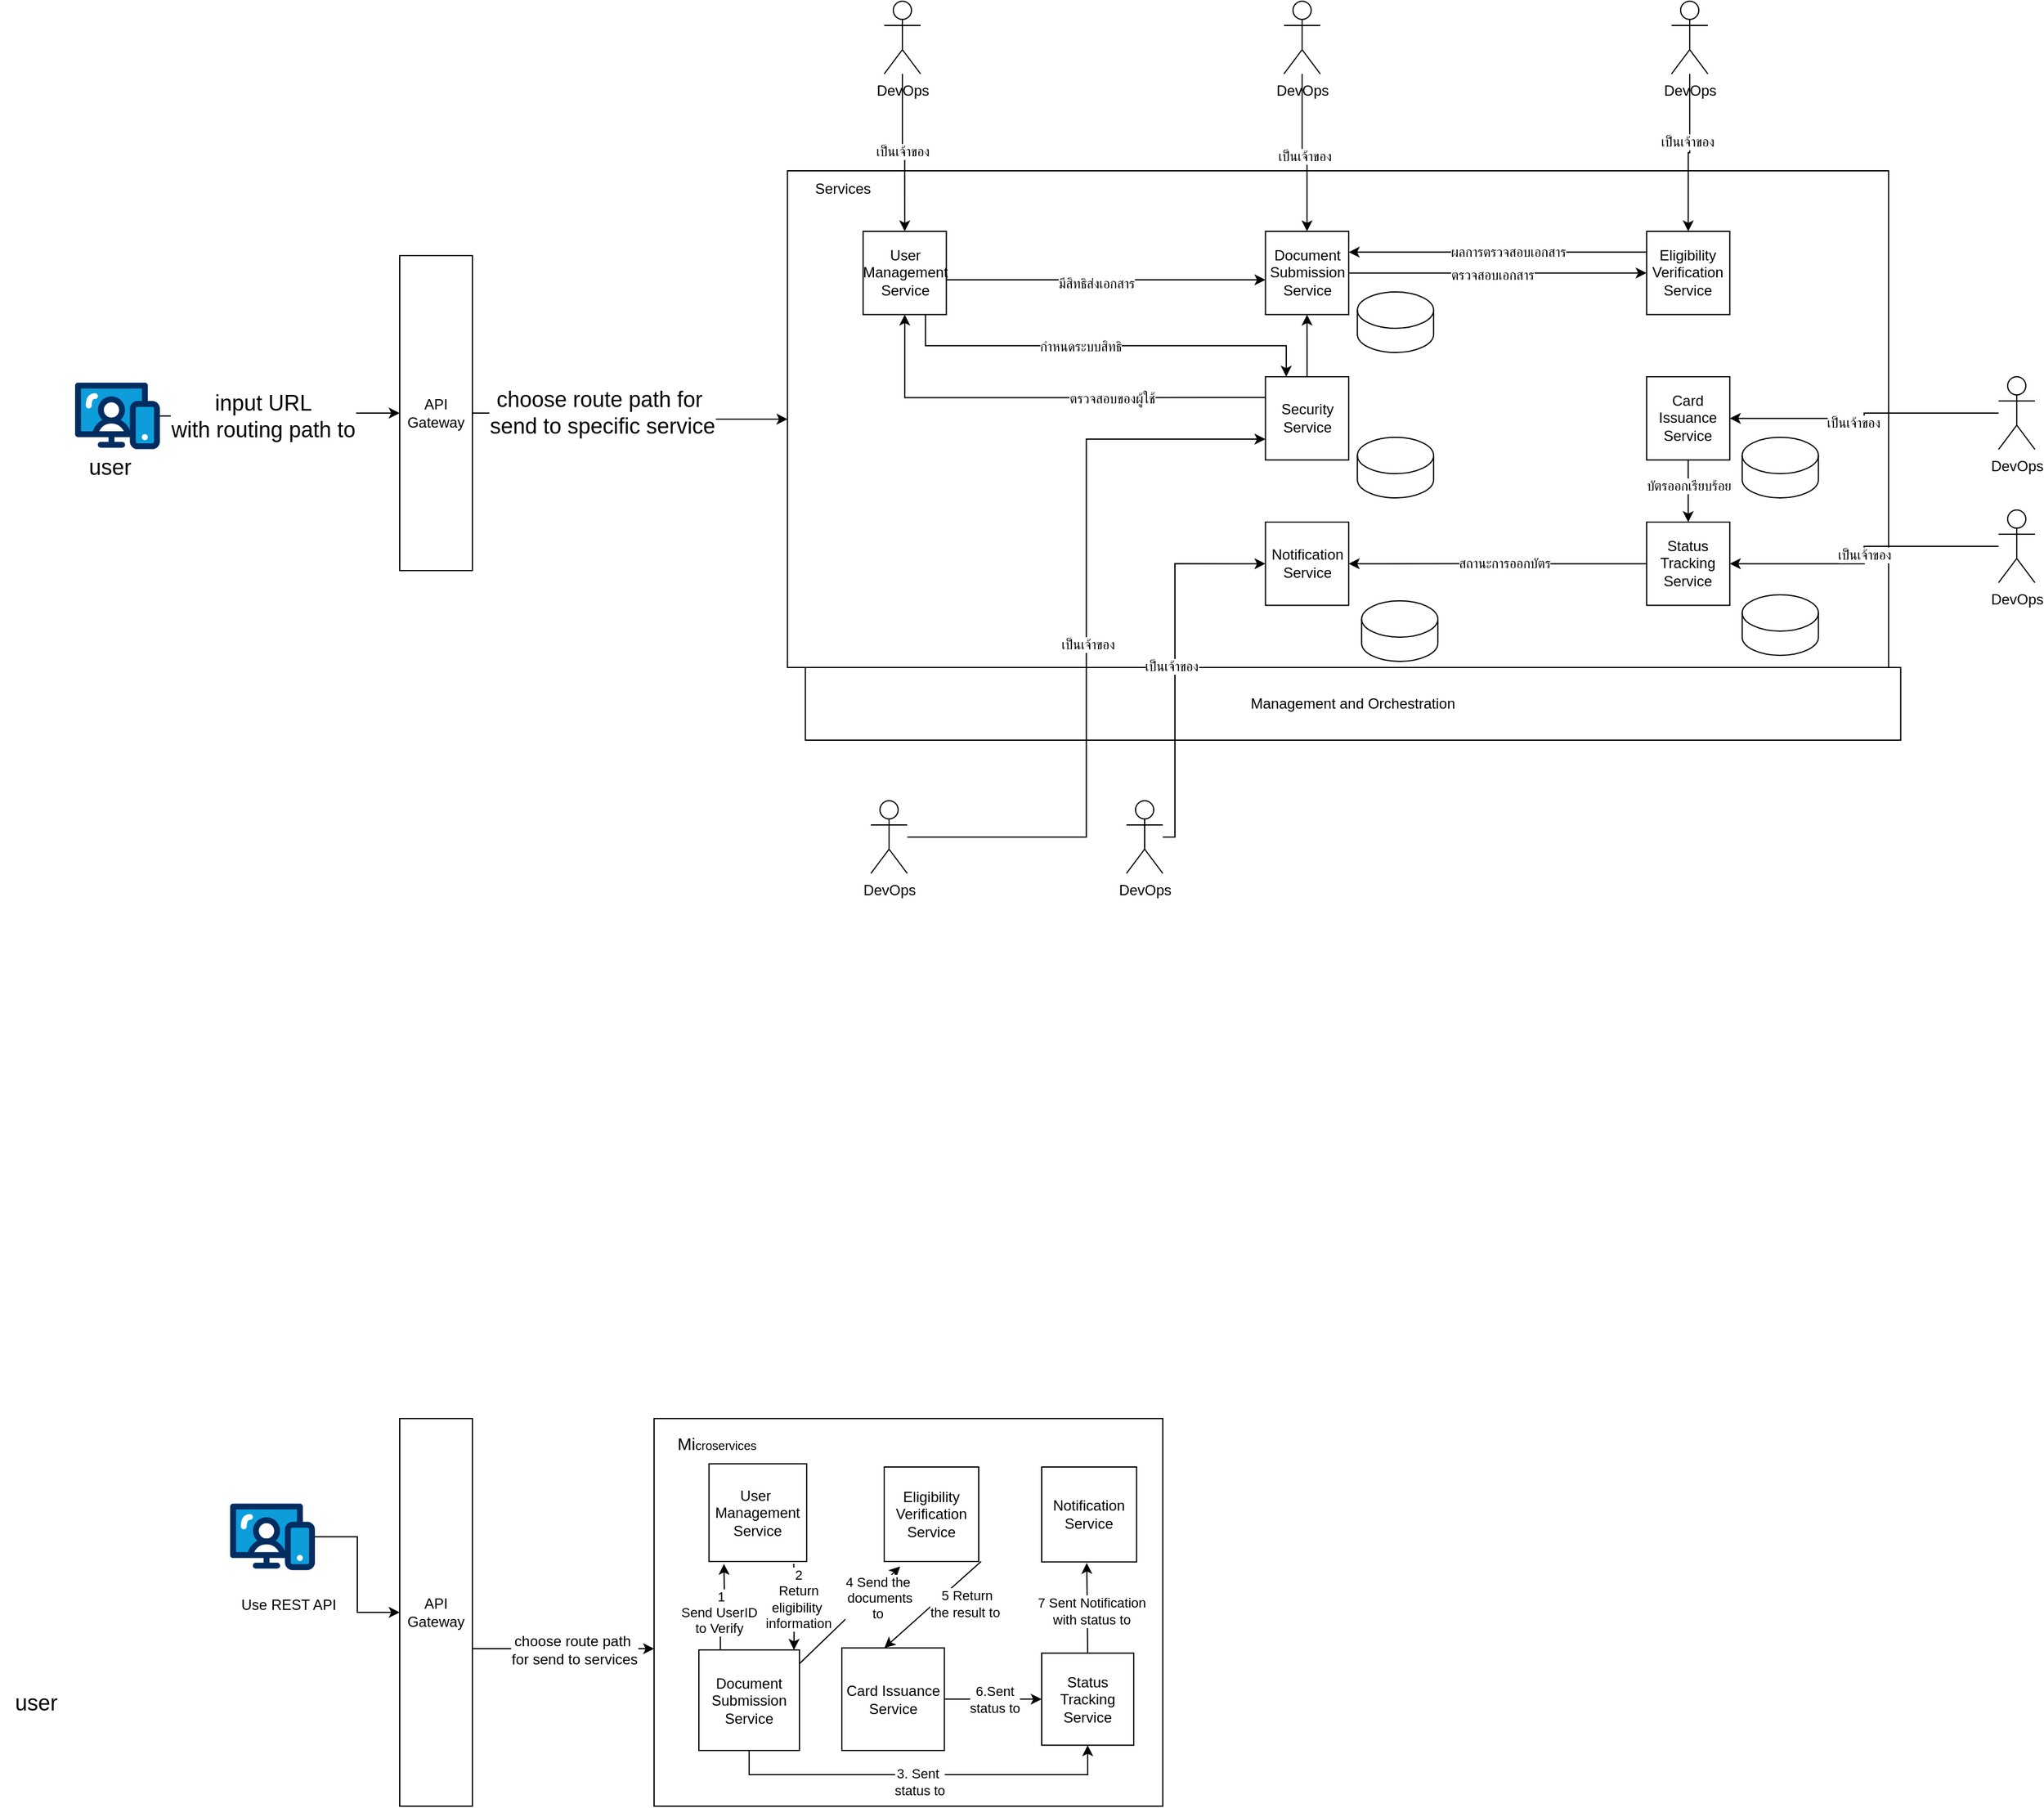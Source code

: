 <mxfile version="24.4.0" type="github">
  <diagram name="Page-1" id="LerU0bCvFQjhh9iSL9_E">
    <mxGraphModel dx="1663" dy="469" grid="1" gridSize="10" guides="1" tooltips="1" connect="1" arrows="1" fold="1" page="1" pageScale="1" pageWidth="827" pageHeight="1169" math="0" shadow="0">
      <root>
        <mxCell id="0" />
        <mxCell id="1" parent="0" />
        <mxCell id="JFElshMfYDLleOXP6mhj-92" style="edgeStyle=orthogonalEdgeStyle;rounded=0;orthogonalLoop=1;jettySize=auto;html=1;exitX=1;exitY=0.5;exitDx=0;exitDy=0;" parent="1" source="JFElshMfYDLleOXP6mhj-24" target="JFElshMfYDLleOXP6mhj-60" edge="1">
          <mxGeometry relative="1" as="geometry" />
        </mxCell>
        <mxCell id="HoZ4s7lHlm2FK1tdAZnh-4" value="choose route path for&amp;nbsp;&lt;div style=&quot;font-size: 18px;&quot;&gt;send to specific service&lt;/div&gt;" style="edgeLabel;html=1;align=center;verticalAlign=middle;resizable=0;points=[];fontSize=18;" vertex="1" connectable="0" parent="JFElshMfYDLleOXP6mhj-92">
          <mxGeometry x="-0.193" relative="1" as="geometry">
            <mxPoint as="offset" />
          </mxGeometry>
        </mxCell>
        <mxCell id="JFElshMfYDLleOXP6mhj-24" value="API Gateway" style="rounded=0;whiteSpace=wrap;html=1;" parent="1" vertex="1">
          <mxGeometry x="10" y="240" width="60" height="260" as="geometry" />
        </mxCell>
        <mxCell id="JFElshMfYDLleOXP6mhj-29" value="" style="group" parent="1" vertex="1" connectable="0">
          <mxGeometry x="480" y="190" width="790" height="860" as="geometry" />
        </mxCell>
        <mxCell id="JFElshMfYDLleOXP6mhj-60" value="" style="verticalLabelPosition=bottom;verticalAlign=top;html=1;shape=mxgraph.basic.rect;fillColor2=none;strokeWidth=1;size=20;indent=5;" parent="JFElshMfYDLleOXP6mhj-29" vertex="1">
          <mxGeometry x="-149.856" y="-20" width="909.067" height="410" as="geometry" />
        </mxCell>
        <mxCell id="JFElshMfYDLleOXP6mhj-14" style="edgeStyle=orthogonalEdgeStyle;rounded=0;orthogonalLoop=1;jettySize=auto;html=1;entryX=0;entryY=0.5;entryDx=0;entryDy=0;" parent="JFElshMfYDLleOXP6mhj-29" source="JFElshMfYDLleOXP6mhj-1" target="JFElshMfYDLleOXP6mhj-2" edge="1">
          <mxGeometry relative="1" as="geometry" />
        </mxCell>
        <mxCell id="JFElshMfYDLleOXP6mhj-79" value="ตรวจสอบเอกสาร" style="edgeLabel;html=1;align=center;verticalAlign=middle;resizable=0;points=[];" parent="JFElshMfYDLleOXP6mhj-14" vertex="1" connectable="0">
          <mxGeometry x="-0.036" y="-1" relative="1" as="geometry">
            <mxPoint as="offset" />
          </mxGeometry>
        </mxCell>
        <mxCell id="JFElshMfYDLleOXP6mhj-1" value="Document Submission Service" style="whiteSpace=wrap;html=1;aspect=fixed;" parent="JFElshMfYDLleOXP6mhj-29" vertex="1">
          <mxGeometry x="244.749" y="30" width="68.696" height="68.696" as="geometry" />
        </mxCell>
        <mxCell id="JFElshMfYDLleOXP6mhj-71" style="edgeStyle=orthogonalEdgeStyle;rounded=0;orthogonalLoop=1;jettySize=auto;html=1;exitX=0;exitY=0.25;exitDx=0;exitDy=0;entryX=1;entryY=0.25;entryDx=0;entryDy=0;" parent="JFElshMfYDLleOXP6mhj-29" source="JFElshMfYDLleOXP6mhj-2" target="JFElshMfYDLleOXP6mhj-1" edge="1">
          <mxGeometry relative="1" as="geometry" />
        </mxCell>
        <mxCell id="JFElshMfYDLleOXP6mhj-80" value="ผลการตรวจสอบเอกสาร" style="edgeLabel;html=1;align=center;verticalAlign=middle;resizable=0;points=[];" parent="JFElshMfYDLleOXP6mhj-71" vertex="1" connectable="0">
          <mxGeometry x="-0.07" relative="1" as="geometry">
            <mxPoint as="offset" />
          </mxGeometry>
        </mxCell>
        <mxCell id="JFElshMfYDLleOXP6mhj-2" value="Eligibility Verification Service" style="whiteSpace=wrap;html=1;aspect=fixed;" parent="JFElshMfYDLleOXP6mhj-29" vertex="1">
          <mxGeometry x="559.426" y="30" width="68.696" height="68.696" as="geometry" />
        </mxCell>
        <mxCell id="JFElshMfYDLleOXP6mhj-18" style="edgeStyle=orthogonalEdgeStyle;rounded=0;orthogonalLoop=1;jettySize=auto;html=1;entryX=0.5;entryY=0;entryDx=0;entryDy=0;" parent="JFElshMfYDLleOXP6mhj-29" source="JFElshMfYDLleOXP6mhj-4" target="JFElshMfYDLleOXP6mhj-6" edge="1">
          <mxGeometry relative="1" as="geometry" />
        </mxCell>
        <mxCell id="JFElshMfYDLleOXP6mhj-97" value="บัตรออกเรียบร้อย" style="edgeLabel;html=1;align=center;verticalAlign=middle;resizable=0;points=[];" parent="JFElshMfYDLleOXP6mhj-18" vertex="1" connectable="0">
          <mxGeometry x="-0.187" relative="1" as="geometry">
            <mxPoint as="offset" />
          </mxGeometry>
        </mxCell>
        <mxCell id="JFElshMfYDLleOXP6mhj-4" value="Card Issuance Service" style="whiteSpace=wrap;html=1;aspect=fixed;" parent="JFElshMfYDLleOXP6mhj-29" vertex="1">
          <mxGeometry x="559.426" y="150" width="68.696" height="68.696" as="geometry" />
        </mxCell>
        <mxCell id="JFElshMfYDLleOXP6mhj-19" style="edgeStyle=orthogonalEdgeStyle;rounded=0;orthogonalLoop=1;jettySize=auto;html=1;exitX=0;exitY=0.5;exitDx=0;exitDy=0;" parent="JFElshMfYDLleOXP6mhj-29" source="JFElshMfYDLleOXP6mhj-6" target="JFElshMfYDLleOXP6mhj-8" edge="1">
          <mxGeometry relative="1" as="geometry" />
        </mxCell>
        <mxCell id="JFElshMfYDLleOXP6mhj-95" value="สถานะการออกบัตร" style="edgeLabel;html=1;align=center;verticalAlign=middle;resizable=0;points=[];" parent="JFElshMfYDLleOXP6mhj-19" vertex="1" connectable="0">
          <mxGeometry x="-0.045" y="-1" relative="1" as="geometry">
            <mxPoint as="offset" />
          </mxGeometry>
        </mxCell>
        <mxCell id="JFElshMfYDLleOXP6mhj-6" value="Status Tracking Service" style="whiteSpace=wrap;html=1;aspect=fixed;" parent="JFElshMfYDLleOXP6mhj-29" vertex="1">
          <mxGeometry x="559.426" y="270" width="68.696" height="68.696" as="geometry" />
        </mxCell>
        <mxCell id="JFElshMfYDLleOXP6mhj-17" style="edgeStyle=orthogonalEdgeStyle;rounded=0;orthogonalLoop=1;jettySize=auto;html=1;exitX=0.5;exitY=0;exitDx=0;exitDy=0;" parent="JFElshMfYDLleOXP6mhj-29" source="JFElshMfYDLleOXP6mhj-7" target="JFElshMfYDLleOXP6mhj-1" edge="1">
          <mxGeometry relative="1" as="geometry" />
        </mxCell>
        <mxCell id="JFElshMfYDLleOXP6mhj-21" style="edgeStyle=orthogonalEdgeStyle;rounded=0;orthogonalLoop=1;jettySize=auto;html=1;exitX=0;exitY=0.25;exitDx=0;exitDy=0;" parent="JFElshMfYDLleOXP6mhj-29" source="JFElshMfYDLleOXP6mhj-7" target="JFElshMfYDLleOXP6mhj-20" edge="1">
          <mxGeometry relative="1" as="geometry" />
        </mxCell>
        <mxCell id="JFElshMfYDLleOXP6mhj-77" value="ตรวจสอบของผู้ใช้" style="edgeLabel;html=1;align=center;verticalAlign=middle;resizable=0;points=[];" parent="JFElshMfYDLleOXP6mhj-21" vertex="1" connectable="0">
          <mxGeometry x="-0.308" y="1" relative="1" as="geometry">
            <mxPoint as="offset" />
          </mxGeometry>
        </mxCell>
        <mxCell id="JFElshMfYDLleOXP6mhj-7" value="Security Service" style="whiteSpace=wrap;html=1;aspect=fixed;" parent="JFElshMfYDLleOXP6mhj-29" vertex="1">
          <mxGeometry x="244.749" y="150" width="68.696" height="68.696" as="geometry" />
        </mxCell>
        <mxCell id="JFElshMfYDLleOXP6mhj-8" value="Notification Service" style="whiteSpace=wrap;html=1;aspect=fixed;" parent="JFElshMfYDLleOXP6mhj-29" vertex="1">
          <mxGeometry x="244.749" y="270" width="68.696" height="68.696" as="geometry" />
        </mxCell>
        <mxCell id="JFElshMfYDLleOXP6mhj-12" value="" style="shape=cylinder3;whiteSpace=wrap;html=1;boundedLbl=1;backgroundOutline=1;size=15;" parent="JFElshMfYDLleOXP6mhj-29" vertex="1">
          <mxGeometry x="320.641" y="80" width="62.935" height="50" as="geometry" />
        </mxCell>
        <mxCell id="JFElshMfYDLleOXP6mhj-22" style="edgeStyle=orthogonalEdgeStyle;rounded=0;orthogonalLoop=1;jettySize=auto;html=1;exitX=0.75;exitY=1;exitDx=0;exitDy=0;entryX=0.25;entryY=0;entryDx=0;entryDy=0;" parent="JFElshMfYDLleOXP6mhj-29" source="JFElshMfYDLleOXP6mhj-20" target="JFElshMfYDLleOXP6mhj-7" edge="1">
          <mxGeometry relative="1" as="geometry" />
        </mxCell>
        <mxCell id="JFElshMfYDLleOXP6mhj-78" value="กำหนดระบบสิทธิ" style="edgeLabel;html=1;align=center;verticalAlign=middle;resizable=0;points=[];" parent="JFElshMfYDLleOXP6mhj-22" vertex="1" connectable="0">
          <mxGeometry x="-0.124" relative="1" as="geometry">
            <mxPoint as="offset" />
          </mxGeometry>
        </mxCell>
        <mxCell id="JFElshMfYDLleOXP6mhj-73" style="edgeStyle=orthogonalEdgeStyle;rounded=0;orthogonalLoop=1;jettySize=auto;html=1;exitX=1;exitY=0.5;exitDx=0;exitDy=0;" parent="JFElshMfYDLleOXP6mhj-29" source="JFElshMfYDLleOXP6mhj-20" target="JFElshMfYDLleOXP6mhj-1" edge="1">
          <mxGeometry relative="1" as="geometry">
            <Array as="points">
              <mxPoint x="209.785" y="70" />
              <mxPoint x="209.785" y="70" />
            </Array>
          </mxGeometry>
        </mxCell>
        <mxCell id="JFElshMfYDLleOXP6mhj-74" value="มีสิทธิส่งเอกสาร" style="edgeLabel;html=1;align=center;verticalAlign=middle;resizable=0;points=[];" parent="JFElshMfYDLleOXP6mhj-73" vertex="1" connectable="0">
          <mxGeometry x="-0.042" y="-3" relative="1" as="geometry">
            <mxPoint as="offset" />
          </mxGeometry>
        </mxCell>
        <mxCell id="JFElshMfYDLleOXP6mhj-20" value="User Management Service" style="whiteSpace=wrap;html=1;aspect=fixed;" parent="JFElshMfYDLleOXP6mhj-29" vertex="1">
          <mxGeometry x="-87.41" y="30" width="68.696" height="68.696" as="geometry" />
        </mxCell>
        <mxCell id="JFElshMfYDLleOXP6mhj-55" value="" style="shape=cylinder3;whiteSpace=wrap;html=1;boundedLbl=1;backgroundOutline=1;size=15;" parent="JFElshMfYDLleOXP6mhj-29" vertex="1">
          <mxGeometry x="638.318" y="200" width="62.935" height="50" as="geometry" />
        </mxCell>
        <mxCell id="JFElshMfYDLleOXP6mhj-56" value="" style="shape=cylinder3;whiteSpace=wrap;html=1;boundedLbl=1;backgroundOutline=1;size=15;" parent="JFElshMfYDLleOXP6mhj-29" vertex="1">
          <mxGeometry x="638.318" y="330" width="62.935" height="50" as="geometry" />
        </mxCell>
        <mxCell id="JFElshMfYDLleOXP6mhj-57" value="" style="shape=cylinder3;whiteSpace=wrap;html=1;boundedLbl=1;backgroundOutline=1;size=15;" parent="JFElshMfYDLleOXP6mhj-29" vertex="1">
          <mxGeometry x="324.138" y="335" width="62.935" height="50" as="geometry" />
        </mxCell>
        <mxCell id="JFElshMfYDLleOXP6mhj-58" value="" style="shape=cylinder3;whiteSpace=wrap;html=1;boundedLbl=1;backgroundOutline=1;size=15;" parent="JFElshMfYDLleOXP6mhj-29" vertex="1">
          <mxGeometry x="320.641" y="200" width="62.935" height="50" as="geometry" />
        </mxCell>
        <mxCell id="JFElshMfYDLleOXP6mhj-86" value="Management and Orchestration" style="rounded=0;whiteSpace=wrap;html=1;" parent="JFElshMfYDLleOXP6mhj-29" vertex="1">
          <mxGeometry x="-135.132" y="390" width="904.342" height="60" as="geometry" />
        </mxCell>
        <mxCell id="JFElshMfYDLleOXP6mhj-87" value="Services" style="text;html=1;align=center;verticalAlign=middle;whiteSpace=wrap;rounded=0;" parent="JFElshMfYDLleOXP6mhj-29" vertex="1">
          <mxGeometry x="-135.132" y="-20" width="62.368" height="30" as="geometry" />
        </mxCell>
        <mxCell id="JFElshMfYDLleOXP6mhj-118" style="edgeStyle=orthogonalEdgeStyle;rounded=0;orthogonalLoop=1;jettySize=auto;html=1;entryX=0;entryY=0.5;entryDx=0;entryDy=0;" parent="JFElshMfYDLleOXP6mhj-29" source="JFElshMfYDLleOXP6mhj-106" target="JFElshMfYDLleOXP6mhj-8" edge="1">
          <mxGeometry relative="1" as="geometry">
            <Array as="points">
              <mxPoint x="170" y="530" />
              <mxPoint x="170" y="304" />
            </Array>
          </mxGeometry>
        </mxCell>
        <mxCell id="JFElshMfYDLleOXP6mhj-119" value="เป็นเจ้าของ" style="edgeLabel;html=1;align=center;verticalAlign=middle;resizable=0;points=[];" parent="JFElshMfYDLleOXP6mhj-118" vertex="1" connectable="0">
          <mxGeometry x="-0.025" y="3" relative="1" as="geometry">
            <mxPoint as="offset" />
          </mxGeometry>
        </mxCell>
        <mxCell id="JFElshMfYDLleOXP6mhj-106" value="&lt;div&gt;DevOps&lt;/div&gt;" style="shape=umlActor;verticalLabelPosition=bottom;verticalAlign=top;html=1;outlineConnect=0;" parent="JFElshMfYDLleOXP6mhj-29" vertex="1">
          <mxGeometry x="130" y="500" width="30" height="60" as="geometry" />
        </mxCell>
        <mxCell id="JFElshMfYDLleOXP6mhj-110" style="edgeStyle=orthogonalEdgeStyle;rounded=0;orthogonalLoop=1;jettySize=auto;html=1;" parent="1" source="JFElshMfYDLleOXP6mhj-30" target="JFElshMfYDLleOXP6mhj-1" edge="1">
          <mxGeometry relative="1" as="geometry" />
        </mxCell>
        <mxCell id="JFElshMfYDLleOXP6mhj-111" value="เป็นเจ้าของ" style="edgeLabel;html=1;align=center;verticalAlign=middle;resizable=0;points=[];" parent="JFElshMfYDLleOXP6mhj-110" vertex="1" connectable="0">
          <mxGeometry x="0.091" y="-2" relative="1" as="geometry">
            <mxPoint y="-1" as="offset" />
          </mxGeometry>
        </mxCell>
        <mxCell id="JFElshMfYDLleOXP6mhj-30" value="&lt;div&gt;DevOps&lt;/div&gt;" style="shape=umlActor;verticalLabelPosition=bottom;verticalAlign=top;html=1;outlineConnect=0;" parent="1" vertex="1">
          <mxGeometry x="740" y="30" width="30" height="60" as="geometry" />
        </mxCell>
        <mxCell id="JFElshMfYDLleOXP6mhj-35" style="edgeStyle=orthogonalEdgeStyle;rounded=0;orthogonalLoop=1;jettySize=auto;html=1;entryX=0;entryY=0.5;entryDx=0;entryDy=0;" parent="1" source="JFElshMfYDLleOXP6mhj-34" target="JFElshMfYDLleOXP6mhj-24" edge="1">
          <mxGeometry relative="1" as="geometry" />
        </mxCell>
        <mxCell id="HoZ4s7lHlm2FK1tdAZnh-3" value="input URL&lt;div style=&quot;font-size: 18px;&quot;&gt;with routing path to&lt;/div&gt;" style="edgeLabel;html=1;align=center;verticalAlign=middle;resizable=0;points=[];fontSize=18;" vertex="1" connectable="0" parent="JFElshMfYDLleOXP6mhj-35">
          <mxGeometry x="-0.153" relative="1" as="geometry">
            <mxPoint as="offset" />
          </mxGeometry>
        </mxCell>
        <mxCell id="JFElshMfYDLleOXP6mhj-34" value="" style="verticalLabelPosition=bottom;aspect=fixed;html=1;shape=mxgraph.salesforce.web;" parent="1" vertex="1">
          <mxGeometry x="-258" y="344.7" width="70" height="55.3" as="geometry" />
        </mxCell>
        <mxCell id="JFElshMfYDLleOXP6mhj-112" style="edgeStyle=orthogonalEdgeStyle;rounded=0;orthogonalLoop=1;jettySize=auto;html=1;entryX=0.5;entryY=0;entryDx=0;entryDy=0;" parent="1" source="JFElshMfYDLleOXP6mhj-100" target="JFElshMfYDLleOXP6mhj-2" edge="1">
          <mxGeometry relative="1" as="geometry" />
        </mxCell>
        <mxCell id="JFElshMfYDLleOXP6mhj-113" value="เป็นเจ้าของ" style="edgeLabel;html=1;align=center;verticalAlign=middle;resizable=0;points=[];" parent="JFElshMfYDLleOXP6mhj-112" vertex="1" connectable="0">
          <mxGeometry x="-0.152" y="-2" relative="1" as="geometry">
            <mxPoint as="offset" />
          </mxGeometry>
        </mxCell>
        <mxCell id="JFElshMfYDLleOXP6mhj-100" value="&lt;div&gt;DevOps&lt;/div&gt;" style="shape=umlActor;verticalLabelPosition=bottom;verticalAlign=top;html=1;outlineConnect=0;" parent="1" vertex="1">
          <mxGeometry x="1060" y="30" width="30" height="60" as="geometry" />
        </mxCell>
        <mxCell id="JFElshMfYDLleOXP6mhj-108" value="" style="edgeStyle=orthogonalEdgeStyle;rounded=0;orthogonalLoop=1;jettySize=auto;html=1;entryX=0.5;entryY=0;entryDx=0;entryDy=0;" parent="1" source="JFElshMfYDLleOXP6mhj-102" target="JFElshMfYDLleOXP6mhj-20" edge="1">
          <mxGeometry relative="1" as="geometry" />
        </mxCell>
        <mxCell id="JFElshMfYDLleOXP6mhj-109" value="เป็นเจ้าของ" style="edgeLabel;html=1;align=center;verticalAlign=middle;resizable=0;points=[];" parent="JFElshMfYDLleOXP6mhj-108" vertex="1" connectable="0">
          <mxGeometry x="-0.021" relative="1" as="geometry">
            <mxPoint y="-1" as="offset" />
          </mxGeometry>
        </mxCell>
        <mxCell id="JFElshMfYDLleOXP6mhj-102" value="&lt;div&gt;DevOps&lt;/div&gt;" style="shape=umlActor;verticalLabelPosition=bottom;verticalAlign=top;html=1;outlineConnect=0;" parent="1" vertex="1">
          <mxGeometry x="410" y="30" width="30" height="60" as="geometry" />
        </mxCell>
        <mxCell id="JFElshMfYDLleOXP6mhj-114" style="edgeStyle=orthogonalEdgeStyle;rounded=0;orthogonalLoop=1;jettySize=auto;html=1;" parent="1" source="JFElshMfYDLleOXP6mhj-104" target="JFElshMfYDLleOXP6mhj-4" edge="1">
          <mxGeometry relative="1" as="geometry" />
        </mxCell>
        <mxCell id="JFElshMfYDLleOXP6mhj-115" value="เป็นเจ้าของ" style="edgeLabel;html=1;align=center;verticalAlign=middle;resizable=0;points=[];" parent="JFElshMfYDLleOXP6mhj-114" vertex="1" connectable="0">
          <mxGeometry x="0.112" y="3" relative="1" as="geometry">
            <mxPoint x="1" as="offset" />
          </mxGeometry>
        </mxCell>
        <mxCell id="JFElshMfYDLleOXP6mhj-104" value="&lt;div&gt;DevOps&lt;/div&gt;" style="shape=umlActor;verticalLabelPosition=bottom;verticalAlign=top;html=1;outlineConnect=0;" parent="1" vertex="1">
          <mxGeometry x="1330" y="340" width="30" height="60" as="geometry" />
        </mxCell>
        <mxCell id="JFElshMfYDLleOXP6mhj-116" style="edgeStyle=orthogonalEdgeStyle;rounded=0;orthogonalLoop=1;jettySize=auto;html=1;" parent="1" source="JFElshMfYDLleOXP6mhj-105" target="JFElshMfYDLleOXP6mhj-6" edge="1">
          <mxGeometry relative="1" as="geometry" />
        </mxCell>
        <mxCell id="JFElshMfYDLleOXP6mhj-117" value="เป็นเจ้าของ" style="edgeLabel;html=1;align=center;verticalAlign=middle;resizable=0;points=[];" parent="JFElshMfYDLleOXP6mhj-116" vertex="1" connectable="0">
          <mxGeometry x="-0.003" relative="1" as="geometry">
            <mxPoint as="offset" />
          </mxGeometry>
        </mxCell>
        <mxCell id="JFElshMfYDLleOXP6mhj-105" value="&lt;div&gt;DevOps&lt;/div&gt;" style="shape=umlActor;verticalLabelPosition=bottom;verticalAlign=top;html=1;outlineConnect=0;" parent="1" vertex="1">
          <mxGeometry x="1330" y="450" width="30" height="60" as="geometry" />
        </mxCell>
        <mxCell id="JFElshMfYDLleOXP6mhj-120" style="edgeStyle=orthogonalEdgeStyle;rounded=0;orthogonalLoop=1;jettySize=auto;html=1;entryX=0;entryY=0.75;entryDx=0;entryDy=0;" parent="1" source="JFElshMfYDLleOXP6mhj-107" target="JFElshMfYDLleOXP6mhj-7" edge="1">
          <mxGeometry relative="1" as="geometry" />
        </mxCell>
        <mxCell id="JFElshMfYDLleOXP6mhj-121" value="เป็นเจ้าของ" style="edgeLabel;html=1;align=center;verticalAlign=middle;resizable=0;points=[];" parent="JFElshMfYDLleOXP6mhj-120" vertex="1" connectable="0">
          <mxGeometry x="-0.015" y="-1" relative="1" as="geometry">
            <mxPoint as="offset" />
          </mxGeometry>
        </mxCell>
        <mxCell id="JFElshMfYDLleOXP6mhj-107" value="&lt;div&gt;DevOps&lt;/div&gt;" style="shape=umlActor;verticalLabelPosition=bottom;verticalAlign=top;html=1;outlineConnect=0;" parent="1" vertex="1">
          <mxGeometry x="399" y="690" width="30" height="60" as="geometry" />
        </mxCell>
        <mxCell id="HoZ4s7lHlm2FK1tdAZnh-1" value="user" style="text;html=1;align=center;verticalAlign=middle;whiteSpace=wrap;rounded=0;fontSize=18;" vertex="1" parent="1">
          <mxGeometry x="-259" y="400" width="60" height="30" as="geometry" />
        </mxCell>
        <mxCell id="HoZ4s7lHlm2FK1tdAZnh-5" style="edgeStyle=orthogonalEdgeStyle;rounded=0;orthogonalLoop=1;jettySize=auto;html=1;exitX=1;exitY=0.5;exitDx=0;exitDy=0;" edge="1" parent="1" source="HoZ4s7lHlm2FK1tdAZnh-7" target="HoZ4s7lHlm2FK1tdAZnh-8">
          <mxGeometry relative="1" as="geometry">
            <Array as="points">
              <mxPoint x="100" y="1390" />
              <mxPoint x="100" y="1390" />
            </Array>
          </mxGeometry>
        </mxCell>
        <mxCell id="HoZ4s7lHlm2FK1tdAZnh-6" value="choose route path&amp;nbsp;&lt;div&gt;for send to services&lt;/div&gt;" style="edgeLabel;html=1;align=center;verticalAlign=middle;resizable=0;points=[];fontSize=12;" vertex="1" connectable="0" parent="HoZ4s7lHlm2FK1tdAZnh-5">
          <mxGeometry x="-0.193" relative="1" as="geometry">
            <mxPoint x="41" y="1" as="offset" />
          </mxGeometry>
        </mxCell>
        <mxCell id="HoZ4s7lHlm2FK1tdAZnh-7" value="API Gateway" style="rounded=0;whiteSpace=wrap;html=1;" vertex="1" parent="1">
          <mxGeometry x="10" y="1200" width="60" height="320" as="geometry" />
        </mxCell>
        <mxCell id="HoZ4s7lHlm2FK1tdAZnh-8" value="" style="verticalLabelPosition=bottom;verticalAlign=top;html=1;shape=mxgraph.basic.rect;fillColor2=none;strokeWidth=1;size=20;indent=5;" vertex="1" parent="1">
          <mxGeometry x="220" y="1200" width="420" height="320" as="geometry" />
        </mxCell>
        <mxCell id="HoZ4s7lHlm2FK1tdAZnh-63" value="" style="edgeStyle=orthogonalEdgeStyle;rounded=0;orthogonalLoop=1;jettySize=auto;html=1;exitX=0.214;exitY=0.011;exitDx=0;exitDy=0;exitPerimeter=0;" edge="1" parent="1" source="HoZ4s7lHlm2FK1tdAZnh-11">
          <mxGeometry relative="1" as="geometry">
            <mxPoint x="278" y="1360.0" as="sourcePoint" />
            <mxPoint x="277.661" y="1320.0" as="targetPoint" />
          </mxGeometry>
        </mxCell>
        <mxCell id="HoZ4s7lHlm2FK1tdAZnh-64" value="&lt;div&gt;1&lt;/div&gt;Send UserID&amp;nbsp;&lt;div&gt;to Verify&amp;nbsp;&lt;/div&gt;" style="edgeLabel;html=1;align=center;verticalAlign=middle;resizable=0;points=[];" vertex="1" connectable="0" parent="HoZ4s7lHlm2FK1tdAZnh-63">
          <mxGeometry x="-0.155" relative="1" as="geometry">
            <mxPoint as="offset" />
          </mxGeometry>
        </mxCell>
        <mxCell id="HoZ4s7lHlm2FK1tdAZnh-79" style="edgeStyle=orthogonalEdgeStyle;rounded=0;orthogonalLoop=1;jettySize=auto;html=1;exitX=0.5;exitY=1;exitDx=0;exitDy=0;entryX=0.5;entryY=1;entryDx=0;entryDy=0;" edge="1" parent="1" source="HoZ4s7lHlm2FK1tdAZnh-11" target="HoZ4s7lHlm2FK1tdAZnh-20">
          <mxGeometry relative="1" as="geometry">
            <Array as="points" />
          </mxGeometry>
        </mxCell>
        <mxCell id="HoZ4s7lHlm2FK1tdAZnh-80" value="&lt;div&gt;3. Sent&amp;nbsp;&lt;div&gt;status to&lt;/div&gt;&lt;/div&gt;" style="edgeLabel;html=1;align=center;verticalAlign=middle;resizable=0;points=[];" vertex="1" connectable="0" parent="HoZ4s7lHlm2FK1tdAZnh-79">
          <mxGeometry x="-0.261" y="1" relative="1" as="geometry">
            <mxPoint x="41" y="7" as="offset" />
          </mxGeometry>
        </mxCell>
        <mxCell id="HoZ4s7lHlm2FK1tdAZnh-11" value="&lt;div&gt;&lt;span style=&quot;background-color: initial;&quot;&gt;Document Submission Service&lt;/span&gt;&lt;/div&gt;" style="whiteSpace=wrap;html=1;aspect=fixed;" vertex="1" parent="1">
          <mxGeometry x="256.98" y="1391" width="83.02" height="83.02" as="geometry" />
        </mxCell>
        <mxCell id="HoZ4s7lHlm2FK1tdAZnh-14" value="&lt;div&gt;&lt;span style=&quot;background-color: initial;&quot;&gt;Eligibility Verification Service&lt;/span&gt;&lt;/div&gt;" style="whiteSpace=wrap;html=1;aspect=fixed;" vertex="1" parent="1">
          <mxGeometry x="410" y="1240" width="78" height="78" as="geometry" />
        </mxCell>
        <mxCell id="HoZ4s7lHlm2FK1tdAZnh-81" style="edgeStyle=orthogonalEdgeStyle;rounded=0;orthogonalLoop=1;jettySize=auto;html=1;exitX=1;exitY=0.5;exitDx=0;exitDy=0;" edge="1" parent="1" source="HoZ4s7lHlm2FK1tdAZnh-17" target="HoZ4s7lHlm2FK1tdAZnh-20">
          <mxGeometry relative="1" as="geometry">
            <mxPoint x="693.47" y="1420.005" as="sourcePoint" />
            <mxPoint x="669.996" y="1488.32" as="targetPoint" />
          </mxGeometry>
        </mxCell>
        <mxCell id="HoZ4s7lHlm2FK1tdAZnh-82" value="&lt;div&gt;6.Sent&lt;/div&gt;&lt;div&gt;&lt;div&gt;status to&lt;/div&gt;&lt;/div&gt;" style="edgeLabel;html=1;align=center;verticalAlign=middle;resizable=0;points=[];" vertex="1" connectable="0" parent="HoZ4s7lHlm2FK1tdAZnh-81">
          <mxGeometry x="0.268" y="2" relative="1" as="geometry">
            <mxPoint x="-10" y="2" as="offset" />
          </mxGeometry>
        </mxCell>
        <mxCell id="HoZ4s7lHlm2FK1tdAZnh-17" value="Card Issuance Service" style="whiteSpace=wrap;html=1;aspect=fixed;" vertex="1" parent="1">
          <mxGeometry x="375" y="1389.35" width="84.67" height="84.67" as="geometry" />
        </mxCell>
        <mxCell id="HoZ4s7lHlm2FK1tdAZnh-20" value="Status Tracking Service" style="whiteSpace=wrap;html=1;aspect=fixed;" vertex="1" parent="1">
          <mxGeometry x="540" y="1393.69" width="75.98" height="75.98" as="geometry" />
        </mxCell>
        <mxCell id="HoZ4s7lHlm2FK1tdAZnh-25" value="Notification Service" style="whiteSpace=wrap;html=1;aspect=fixed;" vertex="1" parent="1">
          <mxGeometry x="540" y="1240" width="78.35" height="78.35" as="geometry" />
        </mxCell>
        <mxCell id="HoZ4s7lHlm2FK1tdAZnh-65" style="edgeStyle=orthogonalEdgeStyle;rounded=0;orthogonalLoop=1;jettySize=auto;html=1;exitX=0.75;exitY=1;exitDx=0;exitDy=0;entryX=0.75;entryY=0;entryDx=0;entryDy=0;" edge="1" parent="1">
          <mxGeometry relative="1" as="geometry">
            <mxPoint x="335.318" y="1320" as="sourcePoint" />
            <mxPoint x="335.48" y="1391.0" as="targetPoint" />
          </mxGeometry>
        </mxCell>
        <mxCell id="HoZ4s7lHlm2FK1tdAZnh-66" value="&lt;div&gt;2&lt;/div&gt;Return&lt;div&gt;eligibility&amp;nbsp;&lt;/div&gt;&lt;div&gt;information&lt;/div&gt;" style="edgeLabel;html=1;align=center;verticalAlign=middle;resizable=0;points=[];" vertex="1" connectable="0" parent="HoZ4s7lHlm2FK1tdAZnh-65">
          <mxGeometry x="-0.192" y="1" relative="1" as="geometry">
            <mxPoint x="2" as="offset" />
          </mxGeometry>
        </mxCell>
        <mxCell id="HoZ4s7lHlm2FK1tdAZnh-31" value="&lt;div&gt;&lt;span style=&quot;background-color: initial;&quot;&gt;User&amp;nbsp;&lt;/span&gt;&lt;/div&gt;&lt;div&gt;&lt;span style=&quot;background-color: initial;&quot;&gt;Management Service&lt;/span&gt;&lt;br&gt;&lt;/div&gt;" style="whiteSpace=wrap;html=1;aspect=fixed;" vertex="1" parent="1">
          <mxGeometry x="265.33" y="1237.35" width="80.65" height="80.65" as="geometry" />
        </mxCell>
        <mxCell id="HoZ4s7lHlm2FK1tdAZnh-37" value="&lt;font style=&quot;font-size: 14px;&quot;&gt;Mi&lt;/font&gt;&lt;font size=&quot;1&quot; style=&quot;&quot;&gt;croservices&lt;/font&gt;" style="text;html=1;align=center;verticalAlign=middle;whiteSpace=wrap;rounded=0;fontSize=18;" vertex="1" parent="1">
          <mxGeometry x="241.328" y="1205" width="62.368" height="30" as="geometry" />
        </mxCell>
        <mxCell id="HoZ4s7lHlm2FK1tdAZnh-44" style="edgeStyle=orthogonalEdgeStyle;rounded=0;orthogonalLoop=1;jettySize=auto;html=1;entryX=0;entryY=0.5;entryDx=0;entryDy=0;" edge="1" parent="1" source="HoZ4s7lHlm2FK1tdAZnh-46" target="HoZ4s7lHlm2FK1tdAZnh-7">
          <mxGeometry relative="1" as="geometry" />
        </mxCell>
        <mxCell id="HoZ4s7lHlm2FK1tdAZnh-45" value="Use REST API" style="edgeLabel;html=1;align=center;verticalAlign=middle;resizable=0;points=[];fontSize=12;" vertex="1" connectable="0" parent="HoZ4s7lHlm2FK1tdAZnh-44">
          <mxGeometry x="-0.153" relative="1" as="geometry">
            <mxPoint x="-57" y="35" as="offset" />
          </mxGeometry>
        </mxCell>
        <mxCell id="HoZ4s7lHlm2FK1tdAZnh-46" value="" style="verticalLabelPosition=bottom;aspect=fixed;html=1;shape=mxgraph.salesforce.web;" vertex="1" parent="1">
          <mxGeometry x="-130" y="1270" width="70" height="55.3" as="geometry" />
        </mxCell>
        <mxCell id="HoZ4s7lHlm2FK1tdAZnh-62" value="user" style="text;html=1;align=center;verticalAlign=middle;whiteSpace=wrap;rounded=0;fontSize=18;" vertex="1" parent="1">
          <mxGeometry x="-320" y="1420" width="60" height="30" as="geometry" />
        </mxCell>
        <mxCell id="HoZ4s7lHlm2FK1tdAZnh-69" value="" style="endArrow=classic;html=1;rounded=0;entryX=0.169;entryY=1.053;entryDx=0;entryDy=0;exitX=1;exitY=0.137;exitDx=0;exitDy=0;exitPerimeter=0;entryPerimeter=0;" edge="1" parent="1" source="HoZ4s7lHlm2FK1tdAZnh-11" target="HoZ4s7lHlm2FK1tdAZnh-14">
          <mxGeometry width="50" height="50" relative="1" as="geometry">
            <mxPoint x="346.98" y="1404.63" as="sourcePoint" />
            <mxPoint x="490.0" y="1403.75" as="targetPoint" />
          </mxGeometry>
        </mxCell>
        <mxCell id="HoZ4s7lHlm2FK1tdAZnh-72" value="4 Send the&amp;nbsp;&lt;div&gt;documents&lt;div&gt;to&amp;nbsp;&lt;/div&gt;&lt;/div&gt;" style="edgeLabel;html=1;align=center;verticalAlign=middle;resizable=0;points=[];" vertex="1" connectable="0" parent="HoZ4s7lHlm2FK1tdAZnh-69">
          <mxGeometry x="0.045" y="-1" relative="1" as="geometry">
            <mxPoint x="22" y="-13" as="offset" />
          </mxGeometry>
        </mxCell>
        <mxCell id="HoZ4s7lHlm2FK1tdAZnh-77" value="" style="endArrow=classic;html=1;rounded=0;exitX=0.75;exitY=1;exitDx=0;exitDy=0;entryX=0.25;entryY=0;entryDx=0;entryDy=0;" edge="1" parent="1">
          <mxGeometry width="50" height="50" relative="1" as="geometry">
            <mxPoint x="490" y="1317.97" as="sourcePoint" />
            <mxPoint x="410.168" y="1389.35" as="targetPoint" />
          </mxGeometry>
        </mxCell>
        <mxCell id="HoZ4s7lHlm2FK1tdAZnh-78" value="5 Return&lt;div&gt;the result to&amp;nbsp;&lt;/div&gt;" style="edgeLabel;html=1;align=center;verticalAlign=middle;resizable=0;points=[];" vertex="1" connectable="0" parent="HoZ4s7lHlm2FK1tdAZnh-77">
          <mxGeometry x="-0.066" y="2" relative="1" as="geometry">
            <mxPoint x="24" as="offset" />
          </mxGeometry>
        </mxCell>
        <mxCell id="HoZ4s7lHlm2FK1tdAZnh-88" value="" style="endArrow=classic;html=1;rounded=0;exitX=0.5;exitY=0;exitDx=0;exitDy=0;entryX=0.623;entryY=0.31;entryDx=0;entryDy=0;entryPerimeter=0;" edge="1" parent="1" source="HoZ4s7lHlm2FK1tdAZnh-20">
          <mxGeometry width="50" height="50" relative="1" as="geometry">
            <mxPoint x="578.43" y="1385.09" as="sourcePoint" />
            <mxPoint x="577.19" y="1319.2" as="targetPoint" />
          </mxGeometry>
        </mxCell>
        <mxCell id="HoZ4s7lHlm2FK1tdAZnh-91" value="7 Sent Notification&lt;div&gt;with status to&lt;/div&gt;" style="edgeLabel;html=1;align=center;verticalAlign=middle;resizable=0;points=[];" vertex="1" connectable="0" parent="HoZ4s7lHlm2FK1tdAZnh-88">
          <mxGeometry x="-0.056" y="-3" relative="1" as="geometry">
            <mxPoint as="offset" />
          </mxGeometry>
        </mxCell>
      </root>
    </mxGraphModel>
  </diagram>
</mxfile>
